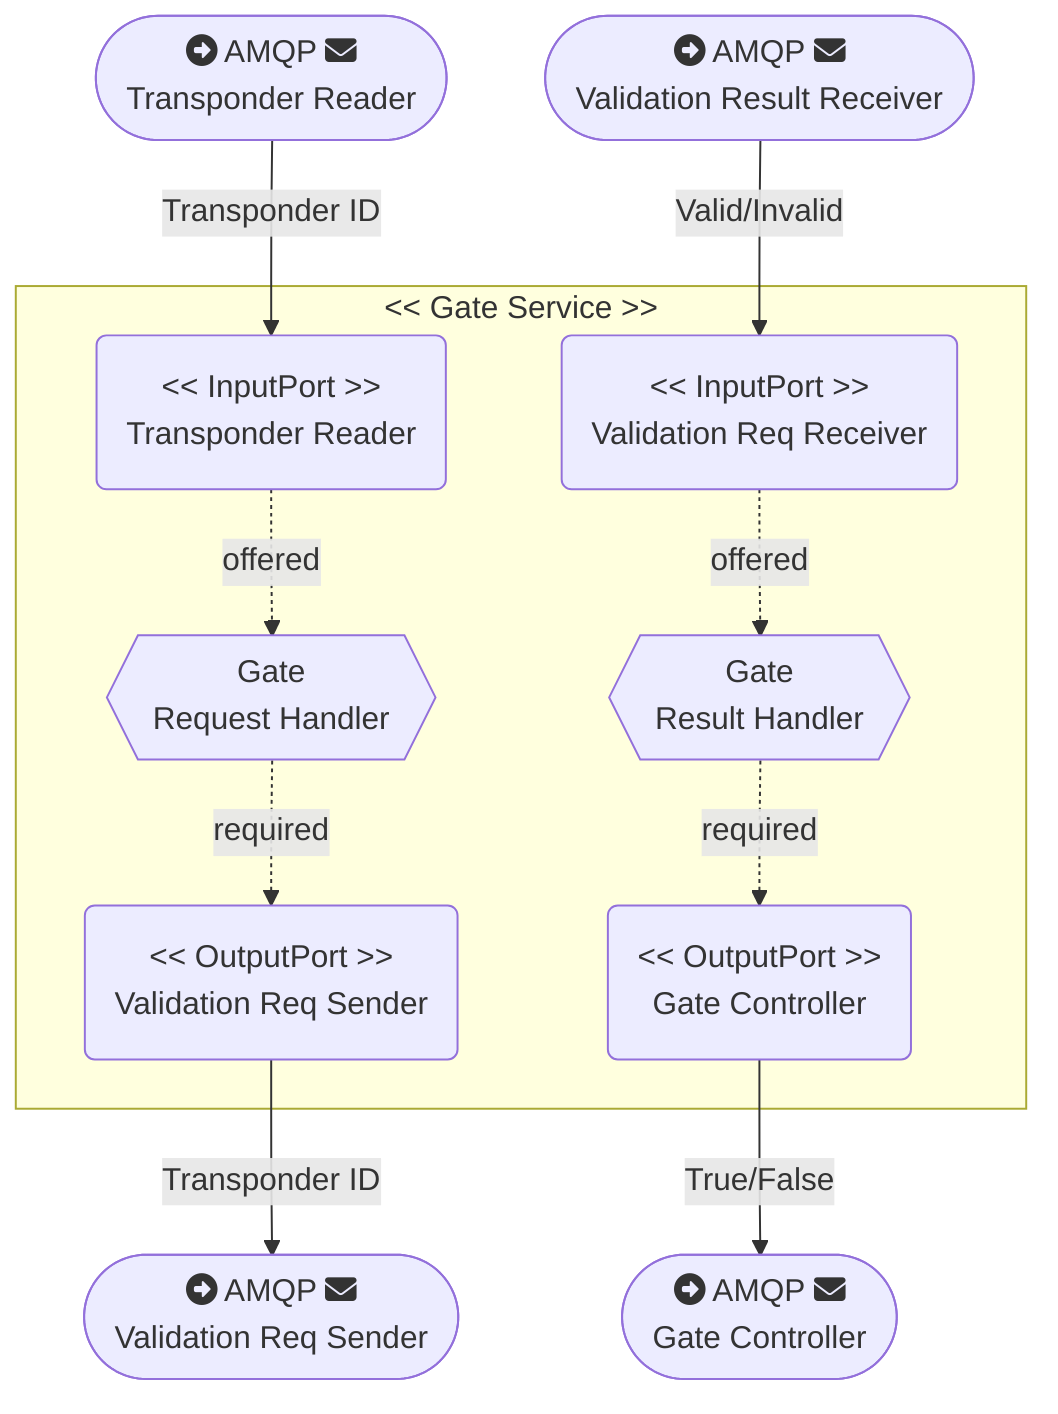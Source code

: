 flowchart

    AMQPGateController([fa:fa-circle-right AMQP fa:fa-envelope<br> Gate Controller])
    AMQPTransponderReader([fa:fa-circle-right AMQP fa:fa-envelope<br> Transponder Reader])
    AMQPValidationReqSender([fa:fa-circle-right AMQP fa:fa-envelope<br> Validation Req Sender])
    AMQPValidationResultReceiver([fa:fa-circle-right AMQP fa:fa-envelope<br> Validation Result Receiver])

    subgraph "<< Gate Service >>"
        TransponderReader("<< InputPort >><br>Transponder Reader")
        PermitValidationReqReceiver("<< InputPort >><br>Validation Req Receiver")
        PermitValidationReqSender("<< OutputPort >><br>Validation Req Sender")
        GateController("<< OutputPort >><br>Gate Controller")
        GateReqHandler{{"Gate <br> Request Handler"}}
        GateResultHandler{{"Gate <br> Result Handler"}}
    end

    AMQPTransponderReader -- Transponder ID --> TransponderReader
    AMQPValidationResultReceiver -- Valid/Invalid --> PermitValidationReqReceiver
    PermitValidationReqSender -- Transponder ID --> AMQPValidationReqSender
    GateController -- True/False --> AMQPGateController

    TransponderReader -. offered .-> GateReqHandler -. required .-> PermitValidationReqSender
    PermitValidationReqReceiver -. offered .-> GateResultHandler -. required .-> GateController